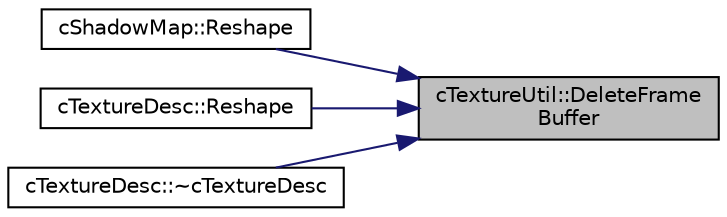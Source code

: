 digraph "cTextureUtil::DeleteFrameBuffer"
{
 // LATEX_PDF_SIZE
  edge [fontname="Helvetica",fontsize="10",labelfontname="Helvetica",labelfontsize="10"];
  node [fontname="Helvetica",fontsize="10",shape=record];
  rankdir="RL";
  Node1 [label="cTextureUtil::DeleteFrame\lBuffer",height=0.2,width=0.4,color="black", fillcolor="grey75", style="filled", fontcolor="black",tooltip=" "];
  Node1 -> Node2 [dir="back",color="midnightblue",fontsize="10",style="solid",fontname="Helvetica"];
  Node2 [label="cShadowMap::Reshape",height=0.2,width=0.4,color="black", fillcolor="white", style="filled",URL="$classc_shadow_map.html#a42b1bf2b1782937d88192b43720b0490",tooltip=" "];
  Node1 -> Node3 [dir="back",color="midnightblue",fontsize="10",style="solid",fontname="Helvetica"];
  Node3 [label="cTextureDesc::Reshape",height=0.2,width=0.4,color="black", fillcolor="white", style="filled",URL="$classc_texture_desc.html#a6761720ecc5cf910833e11dd248dfa79",tooltip=" "];
  Node1 -> Node4 [dir="back",color="midnightblue",fontsize="10",style="solid",fontname="Helvetica"];
  Node4 [label="cTextureDesc::~cTextureDesc",height=0.2,width=0.4,color="black", fillcolor="white", style="filled",URL="$classc_texture_desc.html#ac2ec1ca549564a819a06eb36f3bd2df5",tooltip=" "];
}
